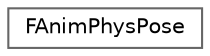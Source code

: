 digraph "Graphical Class Hierarchy"
{
 // INTERACTIVE_SVG=YES
 // LATEX_PDF_SIZE
  bgcolor="transparent";
  edge [fontname=Helvetica,fontsize=10,labelfontname=Helvetica,labelfontsize=10];
  node [fontname=Helvetica,fontsize=10,shape=box,height=0.2,width=0.4];
  rankdir="LR";
  Node0 [id="Node000000",label="FAnimPhysPose",height=0.2,width=0.4,color="grey40", fillcolor="white", style="filled",URL="$d5/dea/structFAnimPhysPose.html",tooltip="Defines a transform (Position/Orientation) for an anim phys object without scaling."];
}

